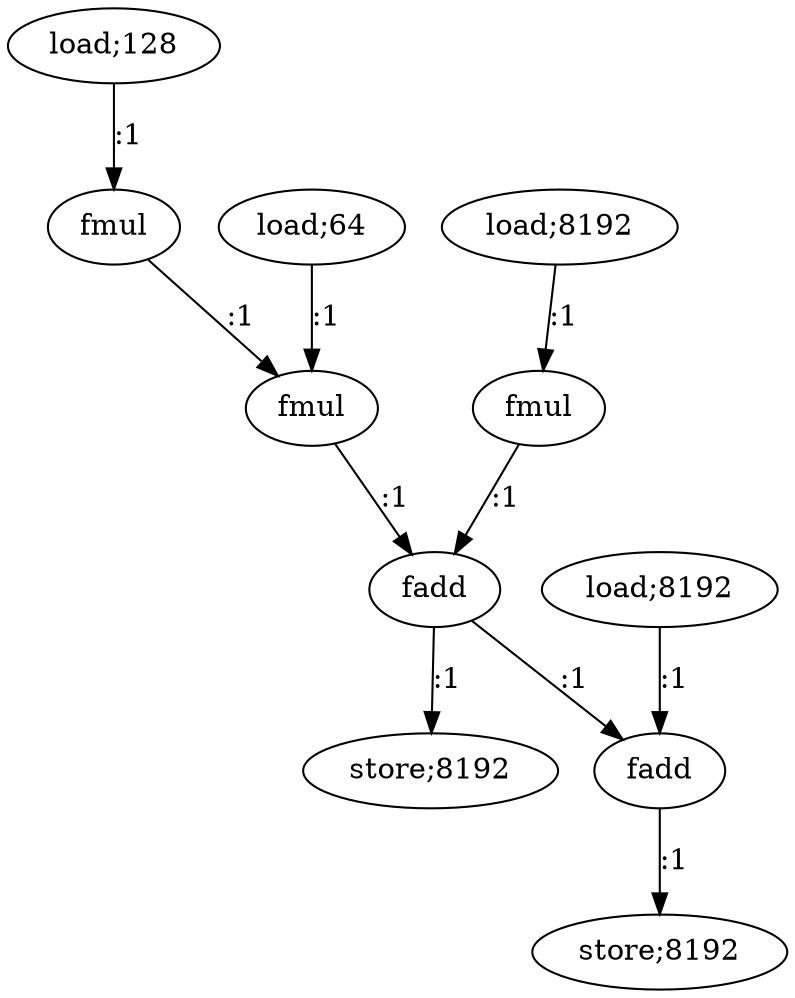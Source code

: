 digraph  {
   0 [label="load;128"];
   1 [label="fmul"];
   2 [label="load;64"];
   3 [label="fmul"];
   4 [label="load;8192"];
   5 [label="fmul"];
   6 [label="fadd"];
   7 [label="load;8192"];
   8 [label="fadd"];
   9 [label="store;8192"];
   10 [label="store;8192"];

   0->1 [label=":1"]
   1->3 [label=":1"]
   2->3 [label=":1"]
   3->6 [label=":1"]
   4->5 [label=":1"]
   5->6 [label=":1"]
   6->8 [label=":1"]
   6->10 [label=":1"]
   7->8 [label=":1"]
   8->9 [label=":1"]
}
